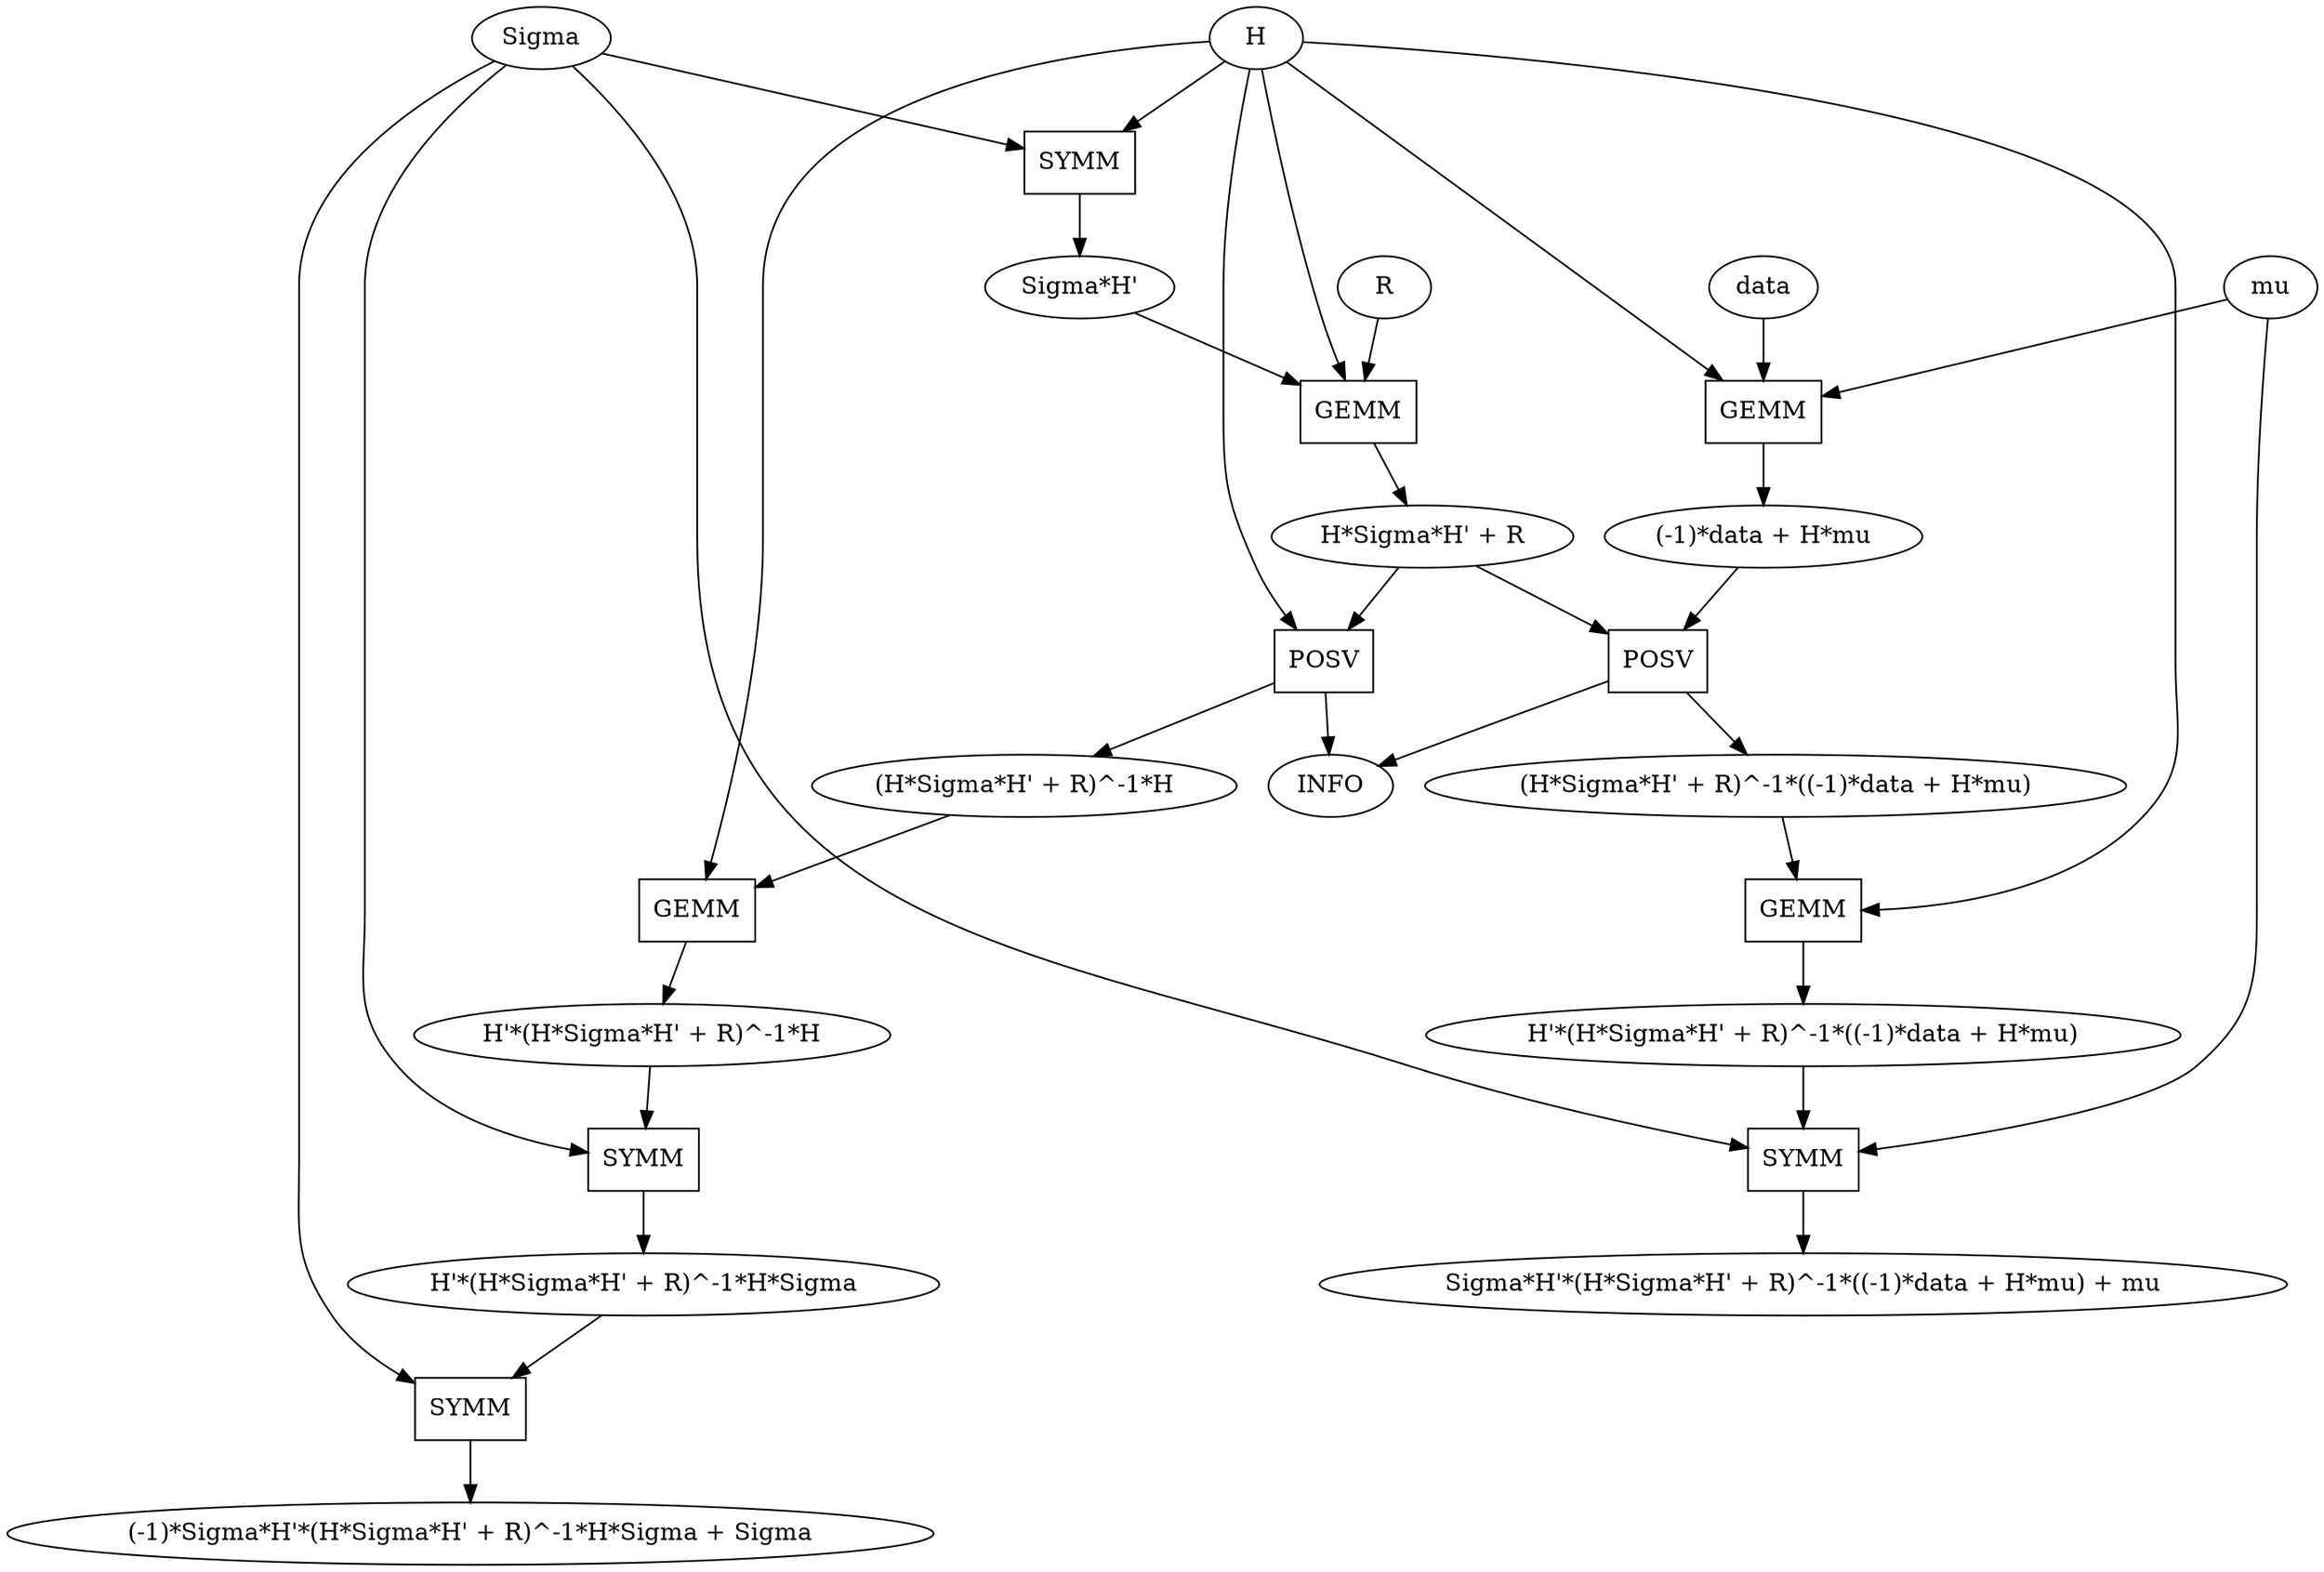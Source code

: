 digraph{
	rankdir=TD
	"[H'*(H*Sigma*H' + R)^-1*H, Sigma] -> SYMM -> [H'*(H*Sigma*H' + R)^-1*H*Sigma]" [shape=box, label=SYMM]
	"[H*Sigma*H' + R, (-1)*data + H*mu] -> POSV -> [(H*Sigma*H' + R)^-1*((-1)*data + H*mu), INFO]" [shape=box, label=POSV]
	"[H*Sigma*H' + R, H] -> POSV -> [(H*Sigma*H' + R)^-1*H, INFO]" [shape=box, label=POSV]
	"[H, (H*Sigma*H' + R)^-1*((-1)*data + H*mu)] -> GEMM -> [H'*(H*Sigma*H' + R)^-1*((-1)*data + H*mu)]" [shape=box, label=GEMM]
	"[H, (H*Sigma*H' + R)^-1*H] -> GEMM -> [H'*(H*Sigma*H' + R)^-1*H]" [shape=box, label=GEMM]
	"[H, Sigma*H', R] -> GEMM -> [H*Sigma*H' + R]" [shape=box, label=GEMM]
	"[H, mu, data] -> GEMM -> [(-1)*data + H*mu]" [shape=box, label=GEMM]
	"[Sigma, H'*(H*Sigma*H' + R)^-1*((-1)*data + H*mu), mu] -> SYMM -> [Sigma*H'*(H*Sigma*H' + R)^-1*((-1)*data + H*mu) + mu]" [shape=box, label=SYMM]
	"[Sigma, H'*(H*Sigma*H' + R)^-1*H*Sigma] -> SYMM -> [(-1)*Sigma*H'*(H*Sigma*H' + R)^-1*H*Sigma + Sigma]" [shape=box, label=SYMM]
	"[Sigma, H] -> SYMM -> [Sigma*H']" [shape=box, label=SYMM]

	"H'*(H*Sigma*H' + R)^-1*H" -> "[H'*(H*Sigma*H' + R)^-1*H, Sigma] -> SYMM -> [H'*(H*Sigma*H' + R)^-1*H*Sigma]"
	"Sigma" -> "[H'*(H*Sigma*H' + R)^-1*H, Sigma] -> SYMM -> [H'*(H*Sigma*H' + R)^-1*H*Sigma]"
	"[H'*(H*Sigma*H' + R)^-1*H, Sigma] -> SYMM -> [H'*(H*Sigma*H' + R)^-1*H*Sigma]" -> "H'*(H*Sigma*H' + R)^-1*H*Sigma"
	"H*Sigma*H' + R" -> "[H*Sigma*H' + R, (-1)*data + H*mu] -> POSV -> [(H*Sigma*H' + R)^-1*((-1)*data + H*mu), INFO]"
	"(-1)*data + H*mu" -> "[H*Sigma*H' + R, (-1)*data + H*mu] -> POSV -> [(H*Sigma*H' + R)^-1*((-1)*data + H*mu), INFO]"
	"[H*Sigma*H' + R, (-1)*data + H*mu] -> POSV -> [(H*Sigma*H' + R)^-1*((-1)*data + H*mu), INFO]" -> "(H*Sigma*H' + R)^-1*((-1)*data + H*mu)"
	"[H*Sigma*H' + R, (-1)*data + H*mu] -> POSV -> [(H*Sigma*H' + R)^-1*((-1)*data + H*mu), INFO]" -> "INFO"
	"H*Sigma*H' + R" -> "[H*Sigma*H' + R, H] -> POSV -> [(H*Sigma*H' + R)^-1*H, INFO]"
	"H" -> "[H*Sigma*H' + R, H] -> POSV -> [(H*Sigma*H' + R)^-1*H, INFO]"
	"[H*Sigma*H' + R, H] -> POSV -> [(H*Sigma*H' + R)^-1*H, INFO]" -> "(H*Sigma*H' + R)^-1*H"
	"[H*Sigma*H' + R, H] -> POSV -> [(H*Sigma*H' + R)^-1*H, INFO]" -> "INFO"
	"H" -> "[H, (H*Sigma*H' + R)^-1*((-1)*data + H*mu)] -> GEMM -> [H'*(H*Sigma*H' + R)^-1*((-1)*data + H*mu)]"
	"(H*Sigma*H' + R)^-1*((-1)*data + H*mu)" -> "[H, (H*Sigma*H' + R)^-1*((-1)*data + H*mu)] -> GEMM -> [H'*(H*Sigma*H' + R)^-1*((-1)*data + H*mu)]"
	"[H, (H*Sigma*H' + R)^-1*((-1)*data + H*mu)] -> GEMM -> [H'*(H*Sigma*H' + R)^-1*((-1)*data + H*mu)]" -> "H'*(H*Sigma*H' + R)^-1*((-1)*data + H*mu)"
	"H" -> "[H, (H*Sigma*H' + R)^-1*H] -> GEMM -> [H'*(H*Sigma*H' + R)^-1*H]"
	"(H*Sigma*H' + R)^-1*H" -> "[H, (H*Sigma*H' + R)^-1*H] -> GEMM -> [H'*(H*Sigma*H' + R)^-1*H]"
	"[H, (H*Sigma*H' + R)^-1*H] -> GEMM -> [H'*(H*Sigma*H' + R)^-1*H]" -> "H'*(H*Sigma*H' + R)^-1*H"
	"H" -> "[H, Sigma*H', R] -> GEMM -> [H*Sigma*H' + R]"
	"Sigma*H'" -> "[H, Sigma*H', R] -> GEMM -> [H*Sigma*H' + R]"
	"R" -> "[H, Sigma*H', R] -> GEMM -> [H*Sigma*H' + R]"
	"[H, Sigma*H', R] -> GEMM -> [H*Sigma*H' + R]" -> "H*Sigma*H' + R"
	"H" -> "[H, mu, data] -> GEMM -> [(-1)*data + H*mu]"
	"mu" -> "[H, mu, data] -> GEMM -> [(-1)*data + H*mu]"
	"data" -> "[H, mu, data] -> GEMM -> [(-1)*data + H*mu]"
	"[H, mu, data] -> GEMM -> [(-1)*data + H*mu]" -> "(-1)*data + H*mu"
	"Sigma" -> "[Sigma, H'*(H*Sigma*H' + R)^-1*((-1)*data + H*mu), mu] -> SYMM -> [Sigma*H'*(H*Sigma*H' + R)^-1*((-1)*data + H*mu) + mu]"
	"H'*(H*Sigma*H' + R)^-1*((-1)*data + H*mu)" -> "[Sigma, H'*(H*Sigma*H' + R)^-1*((-1)*data + H*mu), mu] -> SYMM -> [Sigma*H'*(H*Sigma*H' + R)^-1*((-1)*data + H*mu) + mu]"
	"mu" -> "[Sigma, H'*(H*Sigma*H' + R)^-1*((-1)*data + H*mu), mu] -> SYMM -> [Sigma*H'*(H*Sigma*H' + R)^-1*((-1)*data + H*mu) + mu]"
	"[Sigma, H'*(H*Sigma*H' + R)^-1*((-1)*data + H*mu), mu] -> SYMM -> [Sigma*H'*(H*Sigma*H' + R)^-1*((-1)*data + H*mu) + mu]" -> "Sigma*H'*(H*Sigma*H' + R)^-1*((-1)*data + H*mu) + mu"
	"Sigma" -> "[Sigma, H'*(H*Sigma*H' + R)^-1*H*Sigma] -> SYMM -> [(-1)*Sigma*H'*(H*Sigma*H' + R)^-1*H*Sigma + Sigma]"
	"H'*(H*Sigma*H' + R)^-1*H*Sigma" -> "[Sigma, H'*(H*Sigma*H' + R)^-1*H*Sigma] -> SYMM -> [(-1)*Sigma*H'*(H*Sigma*H' + R)^-1*H*Sigma + Sigma]"
	"[Sigma, H'*(H*Sigma*H' + R)^-1*H*Sigma] -> SYMM -> [(-1)*Sigma*H'*(H*Sigma*H' + R)^-1*H*Sigma + Sigma]" -> "(-1)*Sigma*H'*(H*Sigma*H' + R)^-1*H*Sigma + Sigma"
	"Sigma" -> "[Sigma, H] -> SYMM -> [Sigma*H']"
	"H" -> "[Sigma, H] -> SYMM -> [Sigma*H']"
	"[Sigma, H] -> SYMM -> [Sigma*H']" -> "Sigma*H'"
}